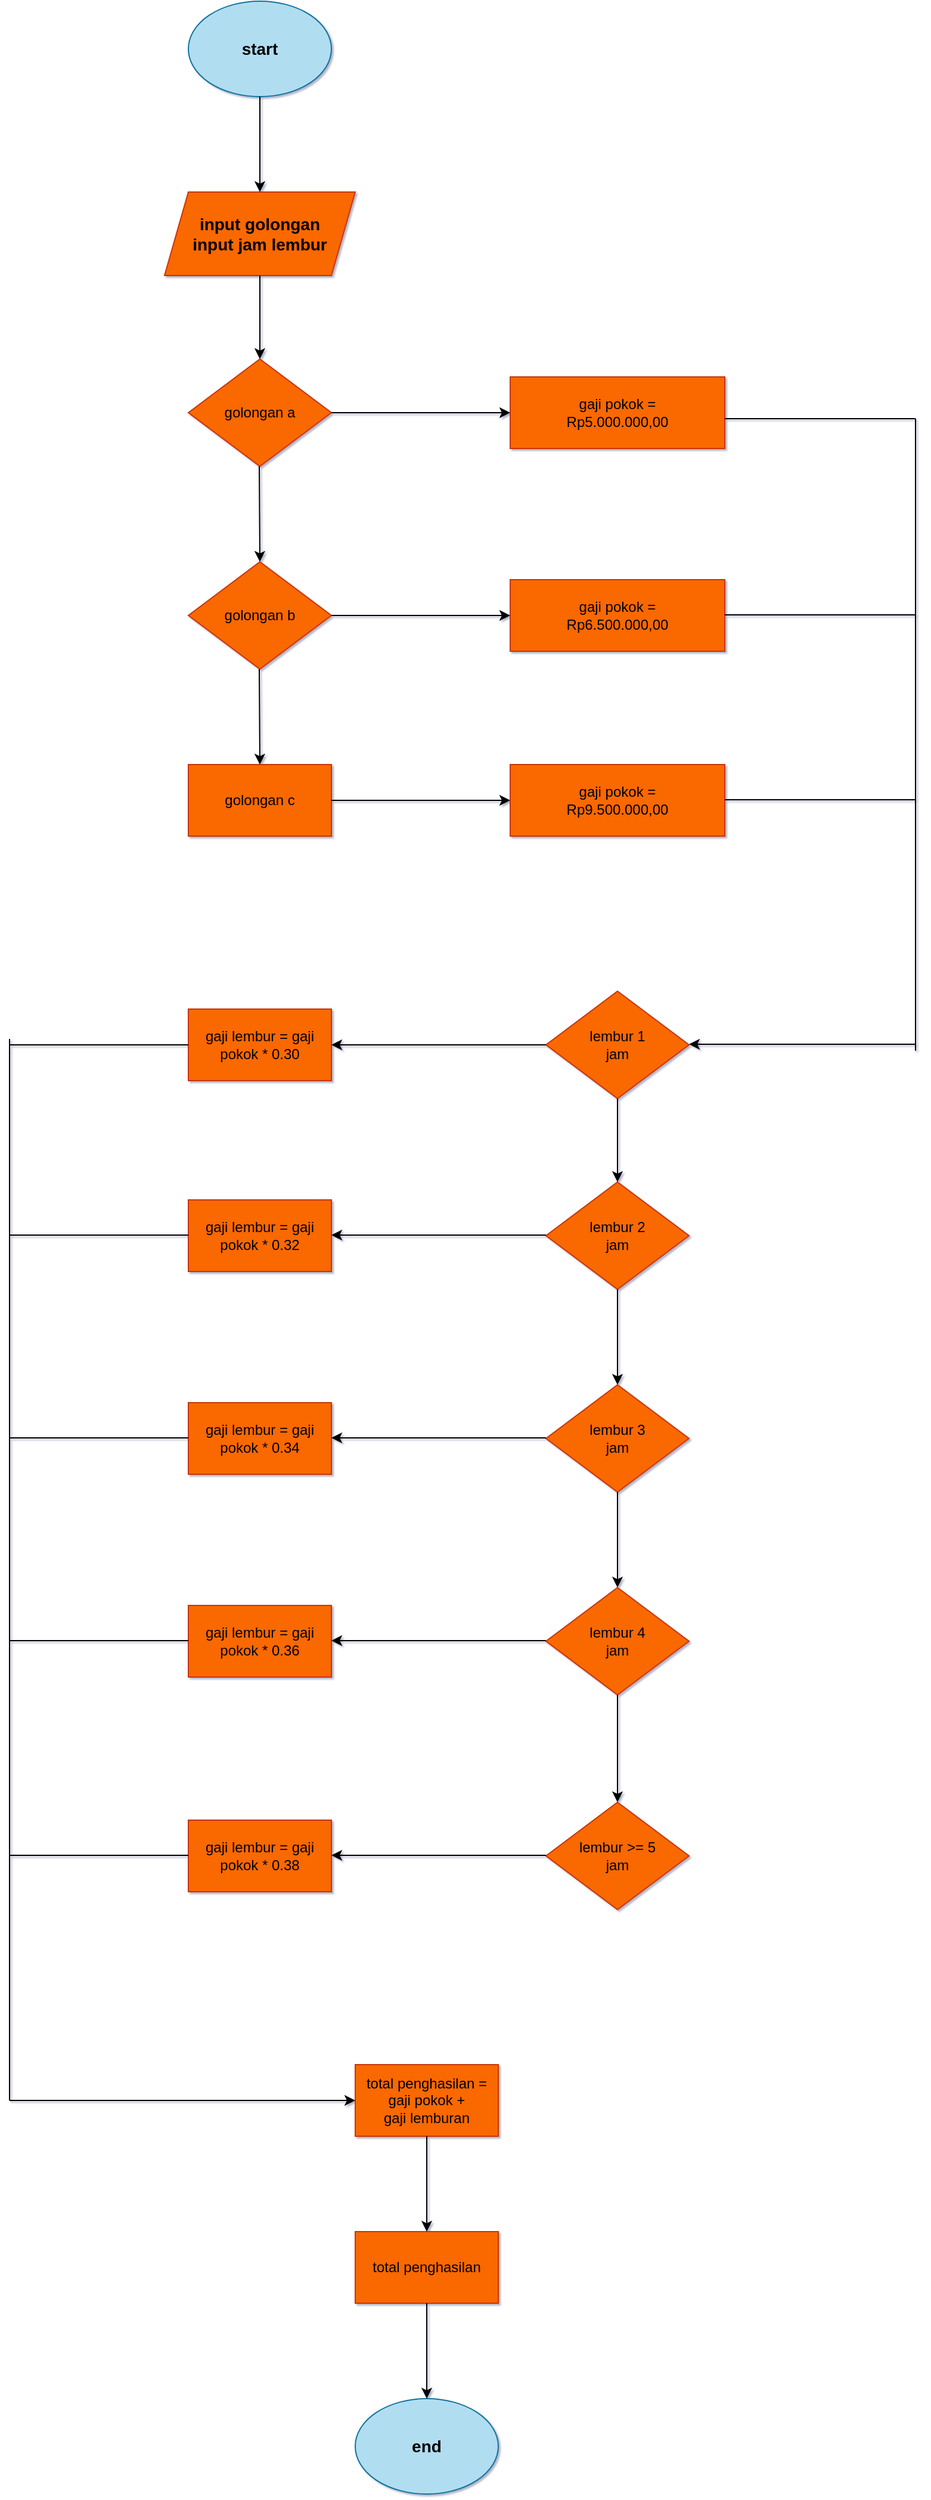 <mxfile><diagram id="ha94ZEfUBZ5ht1RAtMO9" name="Page-1"><mxGraphModel dx="816" dy="563" grid="1" gridSize="10" guides="1" tooltips="1" connect="1" arrows="1" fold="1" page="1" pageScale="1" pageWidth="1200" pageHeight="1600" background="none" math="0" shadow="1"><root><mxCell id="0"/><mxCell id="1" parent="0"/><mxCell id="3" value="&lt;font style=&quot;font-size: 14px;&quot;&gt;&lt;b style=&quot;&quot;&gt;start&lt;/b&gt;&lt;/font&gt;" style="ellipse;whiteSpace=wrap;html=1;fillColor=#b1ddf0;strokeColor=#10739e;" parent="1" vertex="1"><mxGeometry x="368" y="60" width="120" height="80" as="geometry"/></mxCell><mxCell id="5" value="golongan a" style="rhombus;whiteSpace=wrap;html=1;fillColor=#fa6800;fontColor=#000000;strokeColor=#C73500;" parent="1" vertex="1"><mxGeometry x="368" y="360" width="120" height="90" as="geometry"/></mxCell><mxCell id="6" value="golongan b" style="rhombus;whiteSpace=wrap;html=1;fillColor=#fa6800;fontColor=#000000;strokeColor=#C73500;" parent="1" vertex="1"><mxGeometry x="368" y="530" width="120" height="90" as="geometry"/></mxCell><mxCell id="8" value="&lt;font style=&quot;font-size: 14px;&quot;&gt;&lt;b&gt;input golongan&lt;/b&gt;&lt;/font&gt;&lt;div&gt;&lt;font style=&quot;font-size: 14px;&quot;&gt;&lt;b&gt;input jam lembur&lt;/b&gt;&lt;/font&gt;&lt;/div&gt;" style="shape=parallelogram;perimeter=parallelogramPerimeter;whiteSpace=wrap;html=1;fixedSize=1;fillColor=#fa6800;fontColor=#000000;strokeColor=#C73500;" parent="1" vertex="1"><mxGeometry x="348" y="220" width="160" height="70" as="geometry"/></mxCell><mxCell id="9" value="&lt;font style=&quot;color: rgb(0, 0, 0);&quot;&gt;gaji pokok =&lt;/font&gt;&lt;div&gt;&lt;font style=&quot;color: rgb(0, 0, 0);&quot;&gt;Rp5.000.000,00&lt;/font&gt;&lt;/div&gt;" style="rounded=0;whiteSpace=wrap;html=1;fillColor=#fa6800;fontColor=#000000;strokeColor=#C73500;" parent="1" vertex="1"><mxGeometry x="638" y="375" width="180" height="60" as="geometry"/></mxCell><mxCell id="10" value="&lt;span style=&quot;color: rgb(0, 0, 0);&quot;&gt;golongan c&lt;/span&gt;" style="rounded=0;whiteSpace=wrap;html=1;fillColor=#fa6800;fontColor=#000000;strokeColor=#C73500;" parent="1" vertex="1"><mxGeometry x="368" y="700" width="120" height="60" as="geometry"/></mxCell><mxCell id="11" value="&lt;font style=&quot;color: rgb(0, 0, 0);&quot;&gt;gaji pokok =&lt;/font&gt;&lt;div&gt;&lt;font style=&quot;color: rgb(0, 0, 0);&quot;&gt;Rp6.500.000,00&lt;/font&gt;&lt;/div&gt;" style="rounded=0;whiteSpace=wrap;html=1;fillColor=#fa6800;fontColor=#000000;strokeColor=#C73500;" parent="1" vertex="1"><mxGeometry x="638" y="545" width="180" height="60" as="geometry"/></mxCell><mxCell id="12" value="&lt;font style=&quot;color: rgb(0, 0, 0);&quot;&gt;gaji pokok =&lt;/font&gt;&lt;div&gt;&lt;font style=&quot;color: rgb(0, 0, 0);&quot;&gt;Rp9.500.000,00&lt;/font&gt;&lt;/div&gt;" style="rounded=0;whiteSpace=wrap;html=1;fillColor=#fa6800;fontColor=#000000;strokeColor=#C73500;" parent="1" vertex="1"><mxGeometry x="638" y="700" width="180" height="60" as="geometry"/></mxCell><mxCell id="13" value="" style="endArrow=classic;html=1;exitX=0.5;exitY=1;exitDx=0;exitDy=0;entryX=0.5;entryY=0;entryDx=0;entryDy=0;" parent="1" source="3" target="8" edge="1"><mxGeometry width="50" height="50" relative="1" as="geometry"><mxPoint x="538" y="360" as="sourcePoint"/><mxPoint x="588" y="310" as="targetPoint"/></mxGeometry></mxCell><mxCell id="14" value="" style="endArrow=classic;html=1;exitX=0.5;exitY=1;exitDx=0;exitDy=0;" parent="1" source="8" edge="1"><mxGeometry width="50" height="50" relative="1" as="geometry"><mxPoint x="428" y="300" as="sourcePoint"/><mxPoint x="428" y="360" as="targetPoint"/></mxGeometry></mxCell><mxCell id="15" value="" style="endArrow=classic;html=1;exitX=0.5;exitY=1;exitDx=0;exitDy=0;entryX=0.5;entryY=0;entryDx=0;entryDy=0;" parent="1" target="6" edge="1"><mxGeometry width="50" height="50" relative="1" as="geometry"><mxPoint x="427.5" y="450" as="sourcePoint"/><mxPoint x="427.5" y="520" as="targetPoint"/></mxGeometry></mxCell><mxCell id="16" value="" style="endArrow=classic;html=1;exitX=0.5;exitY=1;exitDx=0;exitDy=0;entryX=0.5;entryY=0;entryDx=0;entryDy=0;" parent="1" edge="1"><mxGeometry width="50" height="50" relative="1" as="geometry"><mxPoint x="427.5" y="620" as="sourcePoint"/><mxPoint x="428" y="700" as="targetPoint"/></mxGeometry></mxCell><mxCell id="21" value="" style="endArrow=classic;html=1;entryX=0;entryY=0.5;entryDx=0;entryDy=0;exitX=1;exitY=0.5;exitDx=0;exitDy=0;" parent="1" source="5" target="9" edge="1"><mxGeometry width="50" height="50" relative="1" as="geometry"><mxPoint x="668" y="560" as="sourcePoint"/><mxPoint x="718" y="510" as="targetPoint"/></mxGeometry></mxCell><mxCell id="22" value="" style="endArrow=classic;html=1;exitX=1;exitY=0.5;exitDx=0;exitDy=0;entryX=0;entryY=0.5;entryDx=0;entryDy=0;" parent="1" source="6" target="11" edge="1"><mxGeometry width="50" height="50" relative="1" as="geometry"><mxPoint x="668" y="560" as="sourcePoint"/><mxPoint x="718" y="510" as="targetPoint"/></mxGeometry></mxCell><mxCell id="23" value="" style="endArrow=classic;html=1;exitX=1;exitY=0.5;exitDx=0;exitDy=0;entryX=0;entryY=0.5;entryDx=0;entryDy=0;" parent="1" source="10" target="12" edge="1"><mxGeometry width="50" height="50" relative="1" as="geometry"><mxPoint x="668" y="560" as="sourcePoint"/><mxPoint x="718" y="510" as="targetPoint"/></mxGeometry></mxCell><mxCell id="25" value="" style="endArrow=none;html=1;entryX=1;entryY=0.5;entryDx=0;entryDy=0;" parent="1" edge="1"><mxGeometry width="50" height="50" relative="1" as="geometry"><mxPoint x="978" y="574.5" as="sourcePoint"/><mxPoint x="818" y="574.5" as="targetPoint"/></mxGeometry></mxCell><mxCell id="26" value="" style="endArrow=none;html=1;entryX=1;entryY=0.5;entryDx=0;entryDy=0;" parent="1" edge="1"><mxGeometry width="50" height="50" relative="1" as="geometry"><mxPoint x="978" y="729.5" as="sourcePoint"/><mxPoint x="818" y="729.5" as="targetPoint"/></mxGeometry></mxCell><mxCell id="31" value="" style="endArrow=none;html=1;entryX=1;entryY=0.5;entryDx=0;entryDy=0;" parent="1" edge="1"><mxGeometry width="50" height="50" relative="1" as="geometry"><mxPoint x="978" y="410" as="sourcePoint"/><mxPoint x="818" y="410" as="targetPoint"/></mxGeometry></mxCell><mxCell id="32" value="" style="endArrow=none;html=1;" parent="1" edge="1"><mxGeometry width="50" height="50" relative="1" as="geometry"><mxPoint x="978" y="940" as="sourcePoint"/><mxPoint x="978" y="410" as="targetPoint"/></mxGeometry></mxCell><mxCell id="33" value="lembur 1&lt;div&gt;&lt;font style=&quot;color: rgb(0, 0, 0);&quot;&gt;jam&lt;/font&gt;&lt;/div&gt;" style="rhombus;whiteSpace=wrap;html=1;fillColor=#fa6800;fontColor=#000000;strokeColor=#C73500;" parent="1" vertex="1"><mxGeometry x="668" y="890" width="120" height="90" as="geometry"/></mxCell><mxCell id="35" value="&lt;span style=&quot;color: rgb(0, 0, 0);&quot;&gt;gaji lembur = gaji&lt;/span&gt;&lt;div&gt;&lt;span style=&quot;color: rgb(0, 0, 0);&quot;&gt;pokok * 0.30&lt;/span&gt;&lt;/div&gt;" style="rounded=0;whiteSpace=wrap;html=1;fillColor=#fa6800;fontColor=#000000;strokeColor=#C73500;" parent="1" vertex="1"><mxGeometry x="368" y="905" width="120" height="60" as="geometry"/></mxCell><mxCell id="36" value="lembur 2&lt;div&gt;&lt;font style=&quot;color: rgb(0, 0, 0);&quot;&gt;jam&lt;/font&gt;&lt;/div&gt;" style="rhombus;whiteSpace=wrap;html=1;fillColor=#fa6800;fontColor=#000000;strokeColor=#C73500;" parent="1" vertex="1"><mxGeometry x="668" y="1050" width="120" height="90" as="geometry"/></mxCell><mxCell id="37" value="&lt;span style=&quot;color: rgb(0, 0, 0);&quot;&gt;gaji lembur = gaji&lt;/span&gt;&lt;div&gt;&lt;span style=&quot;color: rgb(0, 0, 0);&quot;&gt;pokok * 0.32&lt;/span&gt;&lt;/div&gt;" style="rounded=0;whiteSpace=wrap;html=1;fillColor=#fa6800;fontColor=#000000;strokeColor=#C73500;" parent="1" vertex="1"><mxGeometry x="368" y="1065" width="120" height="60" as="geometry"/></mxCell><mxCell id="38" value="lembur 3&lt;div&gt;&lt;font style=&quot;color: rgb(0, 0, 0);&quot;&gt;jam&lt;/font&gt;&lt;/div&gt;" style="rhombus;whiteSpace=wrap;html=1;fillColor=#fa6800;fontColor=#000000;strokeColor=#C73500;" parent="1" vertex="1"><mxGeometry x="668" y="1220" width="120" height="90" as="geometry"/></mxCell><mxCell id="39" value="&lt;span style=&quot;color: rgb(0, 0, 0);&quot;&gt;gaji lembur = gaji&lt;/span&gt;&lt;div&gt;&lt;span style=&quot;color: rgb(0, 0, 0);&quot;&gt;pokok * 0.34&lt;/span&gt;&lt;/div&gt;" style="rounded=0;whiteSpace=wrap;html=1;fillColor=#fa6800;fontColor=#000000;strokeColor=#C73500;" parent="1" vertex="1"><mxGeometry x="368" y="1235" width="120" height="60" as="geometry"/></mxCell><mxCell id="42" value="lembur 4&lt;div&gt;&lt;font style=&quot;color: rgb(0, 0, 0);&quot;&gt;jam&lt;/font&gt;&lt;/div&gt;" style="rhombus;whiteSpace=wrap;html=1;fillColor=#fa6800;fontColor=#000000;strokeColor=#C73500;" parent="1" vertex="1"><mxGeometry x="668" y="1390" width="120" height="90" as="geometry"/></mxCell><mxCell id="43" value="&lt;span style=&quot;color: rgb(0, 0, 0);&quot;&gt;gaji lembur = gaji&lt;/span&gt;&lt;div&gt;&lt;span style=&quot;color: rgb(0, 0, 0);&quot;&gt;pokok * 0.36&lt;/span&gt;&lt;/div&gt;" style="rounded=0;whiteSpace=wrap;html=1;fillColor=#fa6800;fontColor=#000000;strokeColor=#C73500;" parent="1" vertex="1"><mxGeometry x="368" y="1405" width="120" height="60" as="geometry"/></mxCell><mxCell id="44" value="lembur &amp;gt;= 5&lt;div&gt;&lt;font style=&quot;color: rgb(0, 0, 0);&quot;&gt;jam&lt;/font&gt;&lt;/div&gt;" style="rhombus;whiteSpace=wrap;html=1;fillColor=#fa6800;fontColor=#000000;strokeColor=#C73500;" parent="1" vertex="1"><mxGeometry x="668" y="1570" width="120" height="90" as="geometry"/></mxCell><mxCell id="45" value="&lt;span style=&quot;color: rgb(0, 0, 0);&quot;&gt;gaji lembur = gaji&lt;/span&gt;&lt;div&gt;&lt;span style=&quot;color: rgb(0, 0, 0);&quot;&gt;pokok * 0.38&lt;/span&gt;&lt;/div&gt;" style="rounded=0;whiteSpace=wrap;html=1;fillColor=#fa6800;fontColor=#000000;strokeColor=#C73500;" parent="1" vertex="1"><mxGeometry x="368" y="1585" width="120" height="60" as="geometry"/></mxCell><mxCell id="46" value="" style="endArrow=classic;html=1;entryX=1;entryY=0.5;entryDx=0;entryDy=0;" parent="1" edge="1"><mxGeometry width="50" height="50" relative="1" as="geometry"><mxPoint x="978" y="934.5" as="sourcePoint"/><mxPoint x="788" y="934.5" as="targetPoint"/></mxGeometry></mxCell><mxCell id="47" value="" style="endArrow=classic;html=1;entryX=1;entryY=0.5;entryDx=0;entryDy=0;exitX=0;exitY=0.5;exitDx=0;exitDy=0;" parent="1" source="33" target="35" edge="1"><mxGeometry width="50" height="50" relative="1" as="geometry"><mxPoint x="598" y="970" as="sourcePoint"/><mxPoint x="648" y="920" as="targetPoint"/></mxGeometry></mxCell><mxCell id="48" value="" style="endArrow=classic;html=1;entryX=1;entryY=0.5;entryDx=0;entryDy=0;exitX=0;exitY=0.5;exitDx=0;exitDy=0;" parent="1" edge="1"><mxGeometry width="50" height="50" relative="1" as="geometry"><mxPoint x="668" y="1094.5" as="sourcePoint"/><mxPoint x="488" y="1094.5" as="targetPoint"/></mxGeometry></mxCell><mxCell id="49" value="" style="endArrow=classic;html=1;entryX=1;entryY=0.5;entryDx=0;entryDy=0;exitX=0;exitY=0.5;exitDx=0;exitDy=0;" parent="1" edge="1"><mxGeometry width="50" height="50" relative="1" as="geometry"><mxPoint x="668" y="1264.5" as="sourcePoint"/><mxPoint x="488" y="1264.5" as="targetPoint"/></mxGeometry></mxCell><mxCell id="50" value="" style="endArrow=classic;html=1;entryX=1;entryY=0.5;entryDx=0;entryDy=0;exitX=0;exitY=0.5;exitDx=0;exitDy=0;" parent="1" edge="1"><mxGeometry width="50" height="50" relative="1" as="geometry"><mxPoint x="668" y="1434.5" as="sourcePoint"/><mxPoint x="488" y="1434.5" as="targetPoint"/></mxGeometry></mxCell><mxCell id="51" value="" style="endArrow=classic;html=1;entryX=1;entryY=0.5;entryDx=0;entryDy=0;exitX=0;exitY=0.5;exitDx=0;exitDy=0;" parent="1" edge="1"><mxGeometry width="50" height="50" relative="1" as="geometry"><mxPoint x="668" y="1614.5" as="sourcePoint"/><mxPoint x="488" y="1614.5" as="targetPoint"/></mxGeometry></mxCell><mxCell id="52" value="" style="endArrow=classic;html=1;entryX=0.5;entryY=0;entryDx=0;entryDy=0;exitX=0.5;exitY=1;exitDx=0;exitDy=0;" parent="1" source="33" target="36" edge="1"><mxGeometry width="50" height="50" relative="1" as="geometry"><mxPoint x="598" y="1100" as="sourcePoint"/><mxPoint x="648" y="1050" as="targetPoint"/></mxGeometry></mxCell><mxCell id="53" value="" style="endArrow=classic;html=1;entryX=0.5;entryY=0;entryDx=0;entryDy=0;exitX=0.5;exitY=1;exitDx=0;exitDy=0;" parent="1" source="36" target="38" edge="1"><mxGeometry width="50" height="50" relative="1" as="geometry"><mxPoint x="598" y="1300" as="sourcePoint"/><mxPoint x="648" y="1250" as="targetPoint"/></mxGeometry></mxCell><mxCell id="54" value="" style="endArrow=classic;html=1;entryX=0.5;entryY=0;entryDx=0;entryDy=0;exitX=0.5;exitY=1;exitDx=0;exitDy=0;" parent="1" source="38" target="42" edge="1"><mxGeometry width="50" height="50" relative="1" as="geometry"><mxPoint x="598" y="1300" as="sourcePoint"/><mxPoint x="648" y="1250" as="targetPoint"/></mxGeometry></mxCell><mxCell id="55" value="" style="endArrow=classic;html=1;entryX=0.5;entryY=0;entryDx=0;entryDy=0;exitX=0.5;exitY=1;exitDx=0;exitDy=0;" parent="1" source="42" target="44" edge="1"><mxGeometry width="50" height="50" relative="1" as="geometry"><mxPoint x="598" y="1550" as="sourcePoint"/><mxPoint x="648" y="1500" as="targetPoint"/></mxGeometry></mxCell><mxCell id="59" value="" style="endArrow=none;html=1;entryX=0;entryY=0.5;entryDx=0;entryDy=0;" parent="1" target="35" edge="1"><mxGeometry width="50" height="50" relative="1" as="geometry"><mxPoint x="218" y="935" as="sourcePoint"/><mxPoint x="298" y="1020" as="targetPoint"/></mxGeometry></mxCell><mxCell id="60" value="" style="endArrow=none;html=1;" parent="1" edge="1"><mxGeometry width="50" height="50" relative="1" as="geometry"><mxPoint x="218" y="1820" as="sourcePoint"/><mxPoint x="218" y="930" as="targetPoint"/></mxGeometry></mxCell><mxCell id="61" value="" style="endArrow=none;html=1;entryX=0;entryY=0.5;entryDx=0;entryDy=0;" parent="1" edge="1"><mxGeometry width="50" height="50" relative="1" as="geometry"><mxPoint x="218" y="1094.5" as="sourcePoint"/><mxPoint x="368" y="1094.5" as="targetPoint"/></mxGeometry></mxCell><mxCell id="62" value="" style="endArrow=none;html=1;entryX=0;entryY=0.5;entryDx=0;entryDy=0;" parent="1" edge="1"><mxGeometry width="50" height="50" relative="1" as="geometry"><mxPoint x="218" y="1264.5" as="sourcePoint"/><mxPoint x="368" y="1264.5" as="targetPoint"/></mxGeometry></mxCell><mxCell id="63" value="" style="endArrow=none;html=1;entryX=0;entryY=0.5;entryDx=0;entryDy=0;" parent="1" edge="1"><mxGeometry width="50" height="50" relative="1" as="geometry"><mxPoint x="218" y="1434.5" as="sourcePoint"/><mxPoint x="368" y="1434.5" as="targetPoint"/></mxGeometry></mxCell><mxCell id="64" value="" style="endArrow=none;html=1;entryX=0;entryY=0.5;entryDx=0;entryDy=0;" parent="1" edge="1"><mxGeometry width="50" height="50" relative="1" as="geometry"><mxPoint x="218" y="1614.5" as="sourcePoint"/><mxPoint x="368" y="1614.5" as="targetPoint"/></mxGeometry></mxCell><mxCell id="66" value="&lt;span&gt;&lt;font style=&quot;color: rgb(0, 0, 0);&quot;&gt;total penghasilan =&lt;/font&gt;&lt;/span&gt;&lt;div&gt;&lt;font style=&quot;color: rgb(0, 0, 0);&quot;&gt;gaji pokok +&lt;/font&gt;&lt;/div&gt;&lt;div&gt;&lt;font style=&quot;color: rgb(0, 0, 0);&quot;&gt;gaji lemburan&lt;/font&gt;&lt;/div&gt;" style="rounded=0;whiteSpace=wrap;html=1;fillColor=#fa6800;fontColor=#000000;strokeColor=#C73500;" parent="1" vertex="1"><mxGeometry x="508" y="1790" width="120" height="60" as="geometry"/></mxCell><mxCell id="67" value="total penghasilan" style="rounded=0;whiteSpace=wrap;html=1;fillColor=#fa6800;fontColor=#000000;strokeColor=#C73500;" parent="1" vertex="1"><mxGeometry x="508" y="1930" width="120" height="60" as="geometry"/></mxCell><mxCell id="68" value="" style="endArrow=classic;html=1;entryX=0;entryY=0.5;entryDx=0;entryDy=0;" parent="1" target="66" edge="1"><mxGeometry width="50" height="50" relative="1" as="geometry"><mxPoint x="218" y="1820" as="sourcePoint"/><mxPoint x="458" y="1870" as="targetPoint"/></mxGeometry></mxCell><mxCell id="69" value="" style="endArrow=classic;html=1;entryX=0.5;entryY=0;entryDx=0;entryDy=0;exitX=0.5;exitY=1;exitDx=0;exitDy=0;" parent="1" source="66" target="67" edge="1"><mxGeometry width="50" height="50" relative="1" as="geometry"><mxPoint x="408" y="1920" as="sourcePoint"/><mxPoint x="458" y="1870" as="targetPoint"/></mxGeometry></mxCell><mxCell id="70" value="&lt;font style=&quot;font-size: 14px;&quot;&gt;&lt;b style=&quot;&quot;&gt;end&lt;/b&gt;&lt;/font&gt;" style="ellipse;whiteSpace=wrap;html=1;fillColor=#b1ddf0;strokeColor=#10739e;" parent="1" vertex="1"><mxGeometry x="508" y="2070" width="120" height="80" as="geometry"/></mxCell><mxCell id="71" value="" style="endArrow=classic;html=1;entryX=0.5;entryY=0;entryDx=0;entryDy=0;exitX=0.5;exitY=1;exitDx=0;exitDy=0;" parent="1" source="67" target="70" edge="1"><mxGeometry width="50" height="50" relative="1" as="geometry"><mxPoint x="500" y="1990" as="sourcePoint"/><mxPoint x="550" y="1940" as="targetPoint"/></mxGeometry></mxCell></root></mxGraphModel></diagram></mxfile>